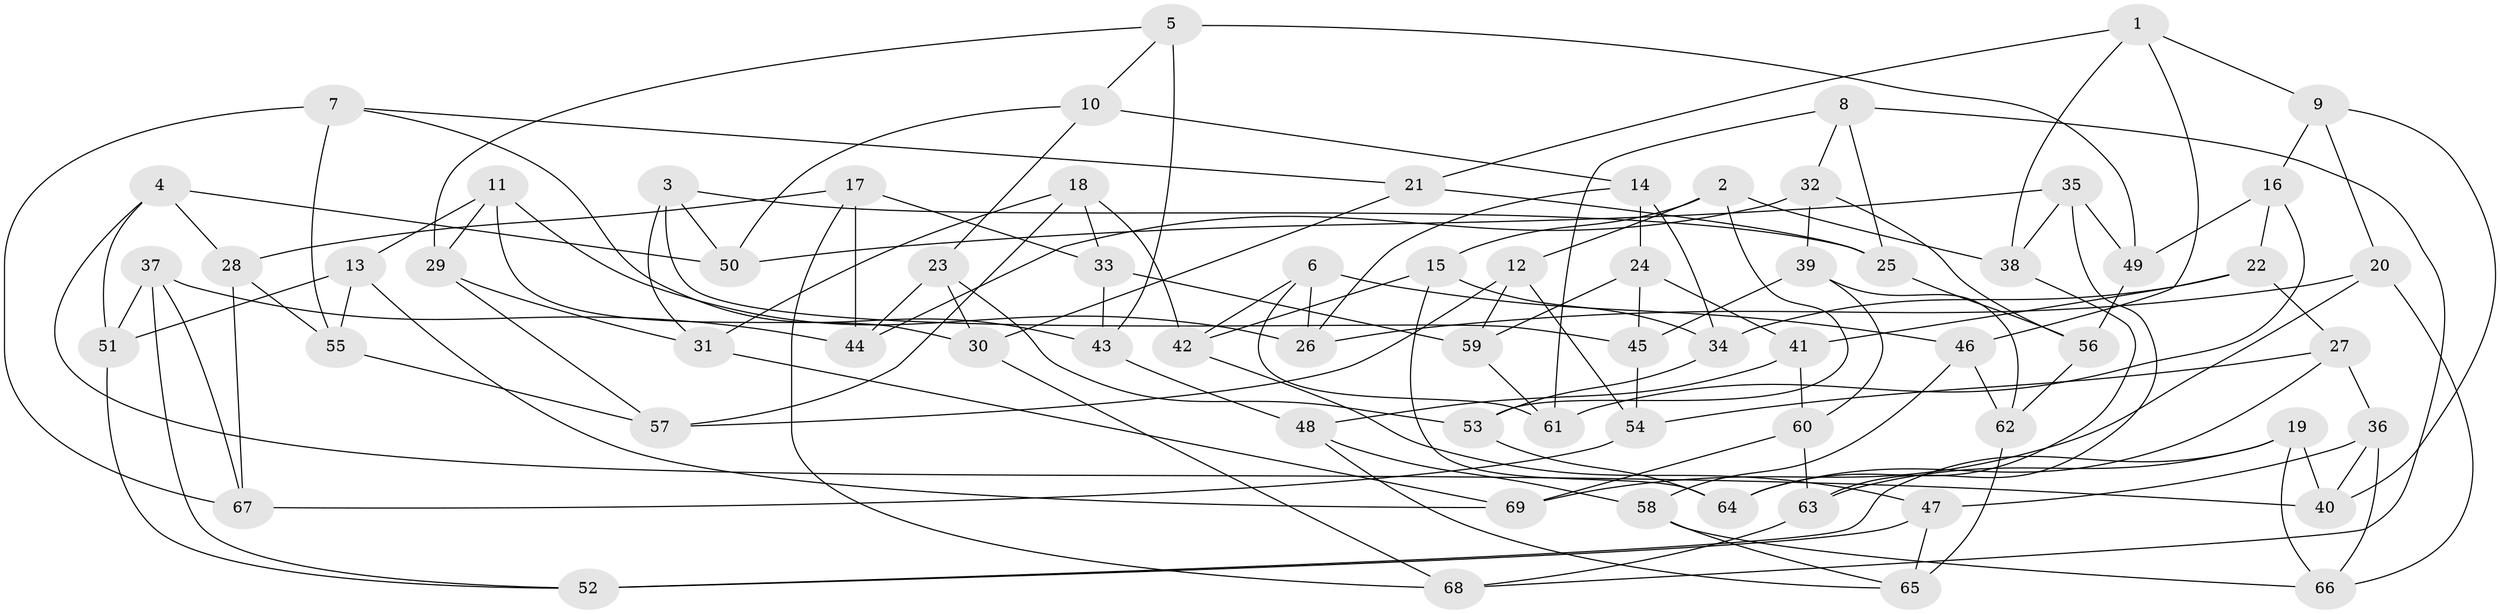 // coarse degree distribution, {6: 0.5476190476190477, 4: 0.35714285714285715, 5: 0.09523809523809523}
// Generated by graph-tools (version 1.1) at 2025/42/03/06/25 10:42:22]
// undirected, 69 vertices, 138 edges
graph export_dot {
graph [start="1"]
  node [color=gray90,style=filled];
  1;
  2;
  3;
  4;
  5;
  6;
  7;
  8;
  9;
  10;
  11;
  12;
  13;
  14;
  15;
  16;
  17;
  18;
  19;
  20;
  21;
  22;
  23;
  24;
  25;
  26;
  27;
  28;
  29;
  30;
  31;
  32;
  33;
  34;
  35;
  36;
  37;
  38;
  39;
  40;
  41;
  42;
  43;
  44;
  45;
  46;
  47;
  48;
  49;
  50;
  51;
  52;
  53;
  54;
  55;
  56;
  57;
  58;
  59;
  60;
  61;
  62;
  63;
  64;
  65;
  66;
  67;
  68;
  69;
  1 -- 21;
  1 -- 38;
  1 -- 46;
  1 -- 9;
  2 -- 53;
  2 -- 38;
  2 -- 12;
  2 -- 15;
  3 -- 25;
  3 -- 45;
  3 -- 31;
  3 -- 50;
  4 -- 40;
  4 -- 51;
  4 -- 28;
  4 -- 50;
  5 -- 10;
  5 -- 43;
  5 -- 49;
  5 -- 29;
  6 -- 61;
  6 -- 26;
  6 -- 42;
  6 -- 46;
  7 -- 55;
  7 -- 67;
  7 -- 43;
  7 -- 21;
  8 -- 68;
  8 -- 25;
  8 -- 32;
  8 -- 61;
  9 -- 20;
  9 -- 40;
  9 -- 16;
  10 -- 14;
  10 -- 23;
  10 -- 50;
  11 -- 13;
  11 -- 26;
  11 -- 29;
  11 -- 30;
  12 -- 57;
  12 -- 54;
  12 -- 59;
  13 -- 55;
  13 -- 51;
  13 -- 69;
  14 -- 24;
  14 -- 26;
  14 -- 34;
  15 -- 42;
  15 -- 64;
  15 -- 34;
  16 -- 61;
  16 -- 22;
  16 -- 49;
  17 -- 68;
  17 -- 28;
  17 -- 44;
  17 -- 33;
  18 -- 57;
  18 -- 33;
  18 -- 31;
  18 -- 42;
  19 -- 52;
  19 -- 40;
  19 -- 63;
  19 -- 66;
  20 -- 66;
  20 -- 69;
  20 -- 26;
  21 -- 30;
  21 -- 25;
  22 -- 41;
  22 -- 34;
  22 -- 27;
  23 -- 44;
  23 -- 30;
  23 -- 53;
  24 -- 41;
  24 -- 45;
  24 -- 59;
  25 -- 56;
  27 -- 36;
  27 -- 64;
  27 -- 54;
  28 -- 55;
  28 -- 67;
  29 -- 57;
  29 -- 31;
  30 -- 68;
  31 -- 69;
  32 -- 44;
  32 -- 39;
  32 -- 56;
  33 -- 59;
  33 -- 43;
  34 -- 53;
  35 -- 50;
  35 -- 49;
  35 -- 38;
  35 -- 63;
  36 -- 66;
  36 -- 40;
  36 -- 47;
  37 -- 52;
  37 -- 67;
  37 -- 44;
  37 -- 51;
  38 -- 64;
  39 -- 62;
  39 -- 60;
  39 -- 45;
  41 -- 60;
  41 -- 48;
  42 -- 47;
  43 -- 48;
  45 -- 54;
  46 -- 58;
  46 -- 62;
  47 -- 65;
  47 -- 52;
  48 -- 65;
  48 -- 58;
  49 -- 56;
  51 -- 52;
  53 -- 64;
  54 -- 67;
  55 -- 57;
  56 -- 62;
  58 -- 66;
  58 -- 65;
  59 -- 61;
  60 -- 63;
  60 -- 69;
  62 -- 65;
  63 -- 68;
}
